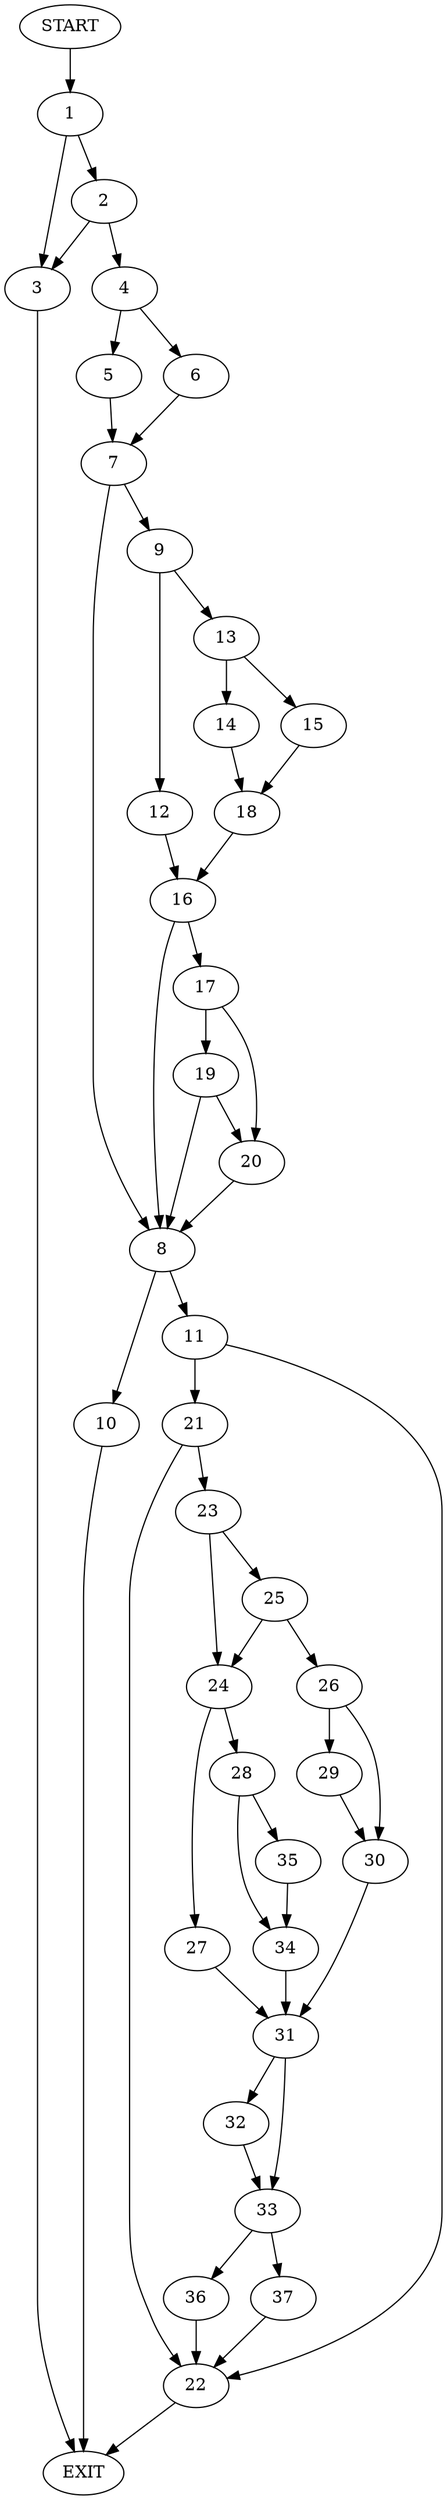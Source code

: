 digraph {
0 [label="START"]
38 [label="EXIT"]
0 -> 1
1 -> 2
1 -> 3
3 -> 38
2 -> 4
2 -> 3
4 -> 5
4 -> 6
5 -> 7
6 -> 7
7 -> 8
7 -> 9
8 -> 10
8 -> 11
9 -> 12
9 -> 13
13 -> 14
13 -> 15
12 -> 16
16 -> 8
16 -> 17
15 -> 18
14 -> 18
18 -> 16
17 -> 19
17 -> 20
20 -> 8
19 -> 8
19 -> 20
10 -> 38
11 -> 21
11 -> 22
21 -> 22
21 -> 23
22 -> 38
23 -> 24
23 -> 25
25 -> 26
25 -> 24
24 -> 27
24 -> 28
26 -> 29
26 -> 30
29 -> 30
30 -> 31
31 -> 32
31 -> 33
27 -> 31
28 -> 34
28 -> 35
35 -> 34
34 -> 31
32 -> 33
33 -> 36
33 -> 37
36 -> 22
37 -> 22
}
